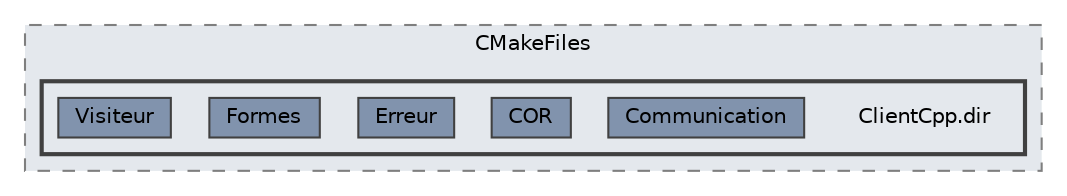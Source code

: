 digraph "ClienCpp/cmake-build-debug/CMakeFiles/ClientCpp.dir"
{
 // LATEX_PDF_SIZE
  bgcolor="transparent";
  edge [fontname=Helvetica,fontsize=10,labelfontname=Helvetica,labelfontsize=10];
  node [fontname=Helvetica,fontsize=10,shape=box,height=0.2,width=0.4];
  compound=true
  subgraph clusterdir_58efcb545adbdba59c0291cc7bbaa396 {
    graph [ bgcolor="#e4e8ed", pencolor="grey50", label="CMakeFiles", fontname=Helvetica,fontsize=10 style="filled,dashed", URL="dir_58efcb545adbdba59c0291cc7bbaa396.html",tooltip=""]
  subgraph clusterdir_122f0e3c6e2ae6e588fcaab964b6e2ac {
    graph [ bgcolor="#e4e8ed", pencolor="grey25", label="", fontname=Helvetica,fontsize=10 style="filled,bold", URL="dir_122f0e3c6e2ae6e588fcaab964b6e2ac.html",tooltip=""]
    dir_122f0e3c6e2ae6e588fcaab964b6e2ac [shape=plaintext, label="ClientCpp.dir"];
  dir_fe70e39c7e62370232f81d0e04ae5aea [label="Communication", fillcolor="#8193ad", color="grey25", style="filled", URL="dir_fe70e39c7e62370232f81d0e04ae5aea.html",tooltip=""];
  dir_8ff228e8b856b26a3a1d2b6724257670 [label="COR", fillcolor="#8193ad", color="grey25", style="filled", URL="dir_8ff228e8b856b26a3a1d2b6724257670.html",tooltip=""];
  dir_e792db3928f80e7b42e569027d74e624 [label="Erreur", fillcolor="#8193ad", color="grey25", style="filled", URL="dir_e792db3928f80e7b42e569027d74e624.html",tooltip=""];
  dir_5b4f0166da665f8a48faf563b3236860 [label="Formes", fillcolor="#8193ad", color="grey25", style="filled", URL="dir_5b4f0166da665f8a48faf563b3236860.html",tooltip=""];
  dir_6e42e68725805fa25c307c74120399a5 [label="Visiteur", fillcolor="#8193ad", color="grey25", style="filled", URL="dir_6e42e68725805fa25c307c74120399a5.html",tooltip=""];
  }
  }
}
